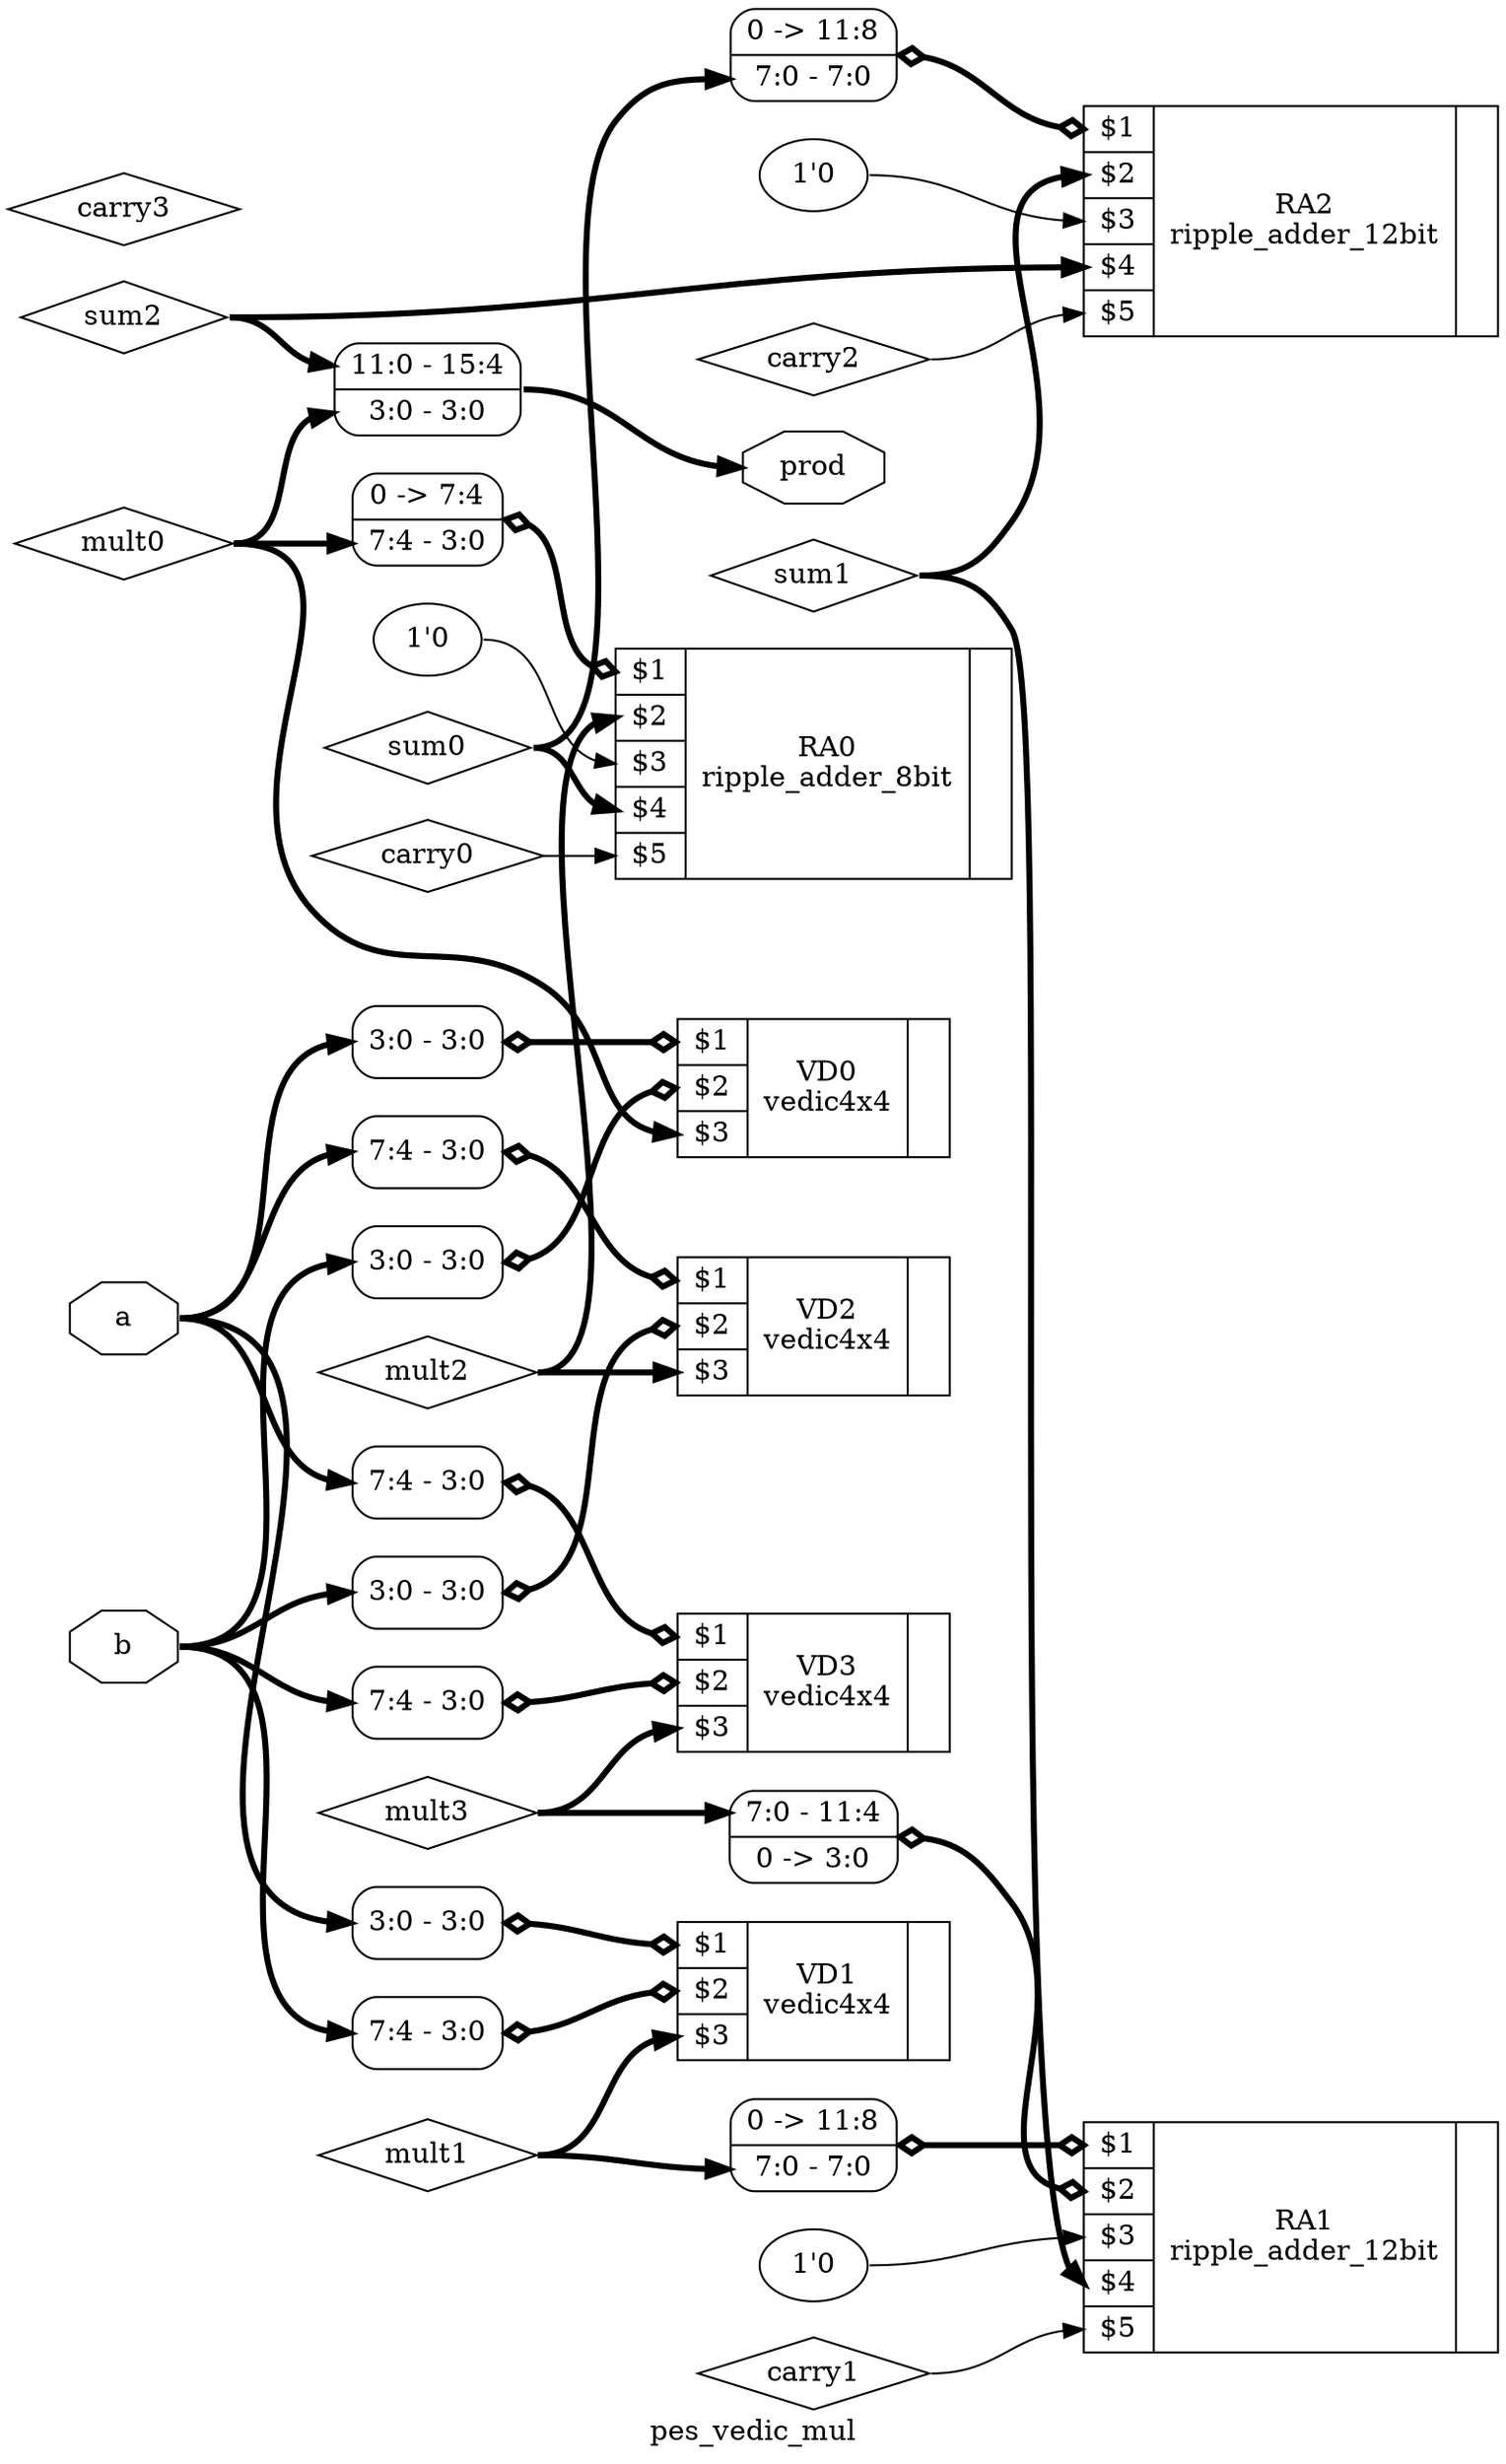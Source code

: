 digraph "pes_vedic_mul" {
label="pes_vedic_mul";
rankdir="LR";
remincross=true;
n1 [ shape=diamond, label="carry1", color="black", fontcolor="black" ];
n2 [ shape=diamond, label="carry3", color="black", fontcolor="black" ];
n3 [ shape=diamond, label="carry2", color="black", fontcolor="black" ];
n4 [ shape=diamond, label="carry0", color="black", fontcolor="black" ];
n5 [ shape=diamond, label="sum2", color="black", fontcolor="black" ];
n6 [ shape=diamond, label="sum1", color="black", fontcolor="black" ];
n7 [ shape=diamond, label="sum0", color="black", fontcolor="black" ];
n8 [ shape=diamond, label="mult3", color="black", fontcolor="black" ];
n9 [ shape=diamond, label="mult2", color="black", fontcolor="black" ];
n10 [ shape=diamond, label="mult1", color="black", fontcolor="black" ];
n11 [ shape=diamond, label="mult0", color="black", fontcolor="black" ];
n12 [ shape=octagon, label="prod", color="black", fontcolor="black" ];
n13 [ shape=octagon, label="b", color="black", fontcolor="black" ];
n14 [ shape=octagon, label="a", color="black", fontcolor="black" ];
v0 [ label="1'0" ];
c20 [ shape=record, label="{{<p15> $1|<p16> $2|<p17> $3|<p18> $4|<p19> $5}|RA2\nripple_adder_12bit|{}}",  ];
x1 [ shape=record, style=rounded, label="0 -&gt; 11:8 |<s0> 7:0 - 7:0 ", color="black", fontcolor="black" ];
x1:e -> c20:p15:w [arrowhead=odiamond, arrowtail=odiamond, dir=both, color="black", fontcolor="black", style="setlinewidth(3)", label=""];
v2 [ label="1'0" ];
c21 [ shape=record, label="{{<p15> $1|<p16> $2|<p17> $3|<p18> $4|<p19> $5}|RA1\nripple_adder_12bit|{}}",  ];
x3 [ shape=record, style=rounded, label="<s1> 7:0 - 11:4 |0 -&gt; 3:0 ", color="black", fontcolor="black" ];
x3:e -> c21:p16:w [arrowhead=odiamond, arrowtail=odiamond, dir=both, color="black", fontcolor="black", style="setlinewidth(3)", label=""];
x4 [ shape=record, style=rounded, label="0 -&gt; 11:8 |<s0> 7:0 - 7:0 ", color="black", fontcolor="black" ];
x4:e -> c21:p15:w [arrowhead=odiamond, arrowtail=odiamond, dir=both, color="black", fontcolor="black", style="setlinewidth(3)", label=""];
v5 [ label="1'0" ];
c22 [ shape=record, label="{{<p15> $1|<p16> $2|<p17> $3|<p18> $4|<p19> $5}|RA0\nripple_adder_8bit|{}}",  ];
x6 [ shape=record, style=rounded, label="0 -&gt; 7:4 |<s0> 7:4 - 3:0 ", color="black", fontcolor="black" ];
x6:e -> c22:p15:w [arrowhead=odiamond, arrowtail=odiamond, dir=both, color="black", fontcolor="black", style="setlinewidth(3)", label=""];
c23 [ shape=record, label="{{<p15> $1|<p16> $2|<p17> $3}|VD3\nvedic4x4|{}}",  ];
x7 [ shape=record, style=rounded, label="<s0> 7:4 - 3:0 ", color="black", fontcolor="black" ];
x7:e -> c23:p16:w [arrowhead=odiamond, arrowtail=odiamond, dir=both, color="black", fontcolor="black", style="setlinewidth(3)", label=""];
x8 [ shape=record, style=rounded, label="<s0> 7:4 - 3:0 ", color="black", fontcolor="black" ];
x8:e -> c23:p15:w [arrowhead=odiamond, arrowtail=odiamond, dir=both, color="black", fontcolor="black", style="setlinewidth(3)", label=""];
c24 [ shape=record, label="{{<p15> $1|<p16> $2|<p17> $3}|VD2\nvedic4x4|{}}",  ];
x9 [ shape=record, style=rounded, label="<s0> 3:0 - 3:0 ", color="black", fontcolor="black" ];
x9:e -> c24:p16:w [arrowhead=odiamond, arrowtail=odiamond, dir=both, color="black", fontcolor="black", style="setlinewidth(3)", label=""];
x10 [ shape=record, style=rounded, label="<s0> 7:4 - 3:0 ", color="black", fontcolor="black" ];
x10:e -> c24:p15:w [arrowhead=odiamond, arrowtail=odiamond, dir=both, color="black", fontcolor="black", style="setlinewidth(3)", label=""];
c25 [ shape=record, label="{{<p15> $1|<p16> $2|<p17> $3}|VD1\nvedic4x4|{}}",  ];
x11 [ shape=record, style=rounded, label="<s0> 7:4 - 3:0 ", color="black", fontcolor="black" ];
x11:e -> c25:p16:w [arrowhead=odiamond, arrowtail=odiamond, dir=both, color="black", fontcolor="black", style="setlinewidth(3)", label=""];
x12 [ shape=record, style=rounded, label="<s0> 3:0 - 3:0 ", color="black", fontcolor="black" ];
x12:e -> c25:p15:w [arrowhead=odiamond, arrowtail=odiamond, dir=both, color="black", fontcolor="black", style="setlinewidth(3)", label=""];
c26 [ shape=record, label="{{<p15> $1|<p16> $2|<p17> $3}|VD0\nvedic4x4|{}}",  ];
x13 [ shape=record, style=rounded, label="<s0> 3:0 - 3:0 ", color="black", fontcolor="black" ];
x13:e -> c26:p16:w [arrowhead=odiamond, arrowtail=odiamond, dir=both, color="black", fontcolor="black", style="setlinewidth(3)", label=""];
x14 [ shape=record, style=rounded, label="<s0> 3:0 - 3:0 ", color="black", fontcolor="black" ];
x14:e -> c26:p15:w [arrowhead=odiamond, arrowtail=odiamond, dir=both, color="black", fontcolor="black", style="setlinewidth(3)", label=""];
x15 [ shape=record, style=rounded, label="<s1> 11:0 - 15:4 |<s0> 3:0 - 3:0 ", color="black", fontcolor="black" ];
n1:e -> c21:p19:w [color="black", fontcolor="black", label=""];
n10:e -> c25:p17:w [color="black", fontcolor="black", style="setlinewidth(3)", label=""];
n10:e -> x4:s0:w [color="black", fontcolor="black", style="setlinewidth(3)", label=""];
n11:e -> c26:p17:w [color="black", fontcolor="black", style="setlinewidth(3)", label=""];
n11:e -> x15:s0:w [color="black", fontcolor="black", style="setlinewidth(3)", label=""];
n11:e -> x6:s0:w [color="black", fontcolor="black", style="setlinewidth(3)", label=""];
x15:e -> n12:w [color="black", fontcolor="black", style="setlinewidth(3)", label=""];
n13:e -> x11:s0:w [color="black", fontcolor="black", style="setlinewidth(3)", label=""];
n13:e -> x13:s0:w [color="black", fontcolor="black", style="setlinewidth(3)", label=""];
n13:e -> x7:s0:w [color="black", fontcolor="black", style="setlinewidth(3)", label=""];
n13:e -> x9:s0:w [color="black", fontcolor="black", style="setlinewidth(3)", label=""];
n14:e -> x10:s0:w [color="black", fontcolor="black", style="setlinewidth(3)", label=""];
n14:e -> x12:s0:w [color="black", fontcolor="black", style="setlinewidth(3)", label=""];
n14:e -> x14:s0:w [color="black", fontcolor="black", style="setlinewidth(3)", label=""];
n14:e -> x8:s0:w [color="black", fontcolor="black", style="setlinewidth(3)", label=""];
n3:e -> c20:p19:w [color="black", fontcolor="black", label=""];
n4:e -> c22:p19:w [color="black", fontcolor="black", label=""];
n5:e -> c20:p18:w [color="black", fontcolor="black", style="setlinewidth(3)", label=""];
n5:e -> x15:s1:w [color="black", fontcolor="black", style="setlinewidth(3)", label=""];
n6:e -> c20:p16:w [color="black", fontcolor="black", style="setlinewidth(3)", label=""];
n6:e -> c21:p18:w [color="black", fontcolor="black", style="setlinewidth(3)", label=""];
n7:e -> c22:p18:w [color="black", fontcolor="black", style="setlinewidth(3)", label=""];
n7:e -> x1:s0:w [color="black", fontcolor="black", style="setlinewidth(3)", label=""];
n8:e -> c23:p17:w [color="black", fontcolor="black", style="setlinewidth(3)", label=""];
n8:e -> x3:s1:w [color="black", fontcolor="black", style="setlinewidth(3)", label=""];
n9:e -> c22:p16:w [color="black", fontcolor="black", style="setlinewidth(3)", label=""];
n9:e -> c24:p17:w [color="black", fontcolor="black", style="setlinewidth(3)", label=""];
v0:e -> c20:p17:w [color="black", fontcolor="black", label=""];
v2:e -> c21:p17:w [color="black", fontcolor="black", label=""];
v5:e -> c22:p17:w [color="black", fontcolor="black", label=""];
}
